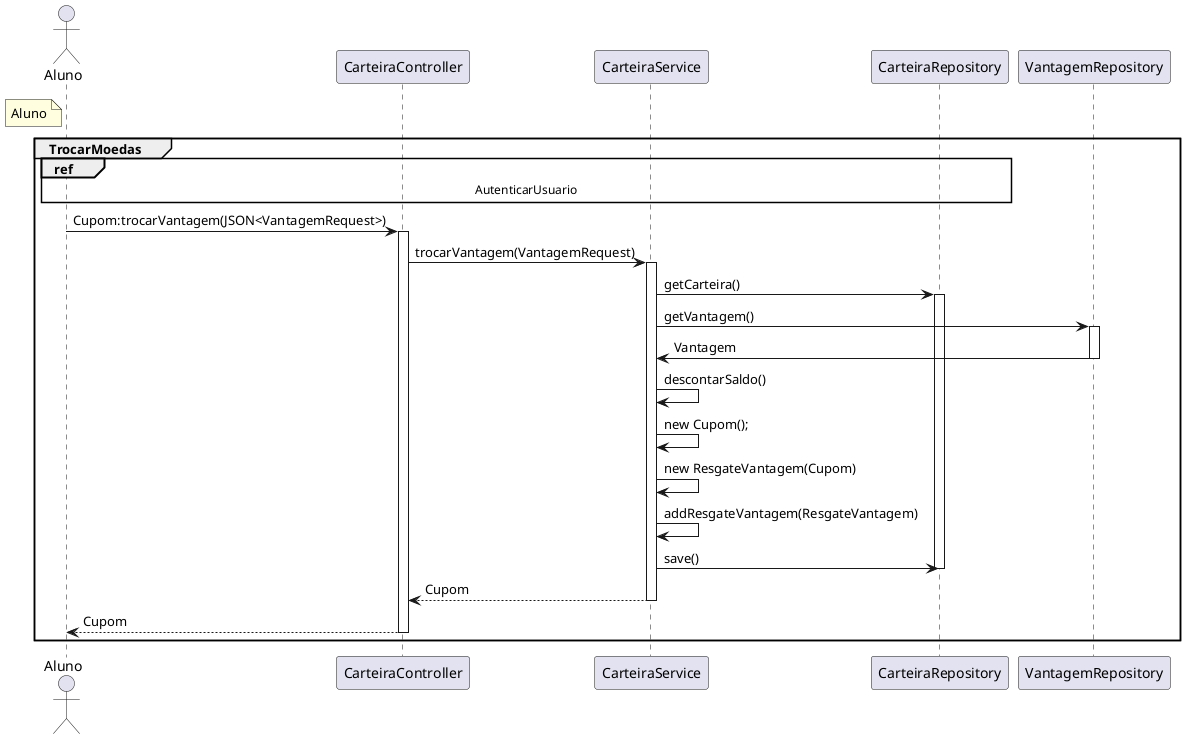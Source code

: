 @startuml Aluno


actor "Aluno" as Aluno
note left of Aluno #LightYellow
    Aluno
end note

participant "CarteiraController" as CarteiraController
participant "CarteiraService" as CarteiraService
participant "CarteiraRepository" as CarteiraRepository

group TrocarMoedas
    ref over Aluno,CarteiraController, CarteiraService, CarteiraRepository : AutenticarUsuario
    Aluno -> CarteiraController : Cupom:trocarVantagem(JSON<VantagemRequest>)
    activate CarteiraController
    CarteiraController -> CarteiraService : trocarVantagem(VantagemRequest)
    activate CarteiraService
    CarteiraService -> CarteiraRepository : getCarteira()
    activate CarteiraRepository
    CarteiraService -> VantagemRepository : getVantagem()
    activate VantagemRepository 
    VantagemRepository -> CarteiraService : Vantagem
    deactivate VantagemRepository
    CarteiraService -> CarteiraService : descontarSaldo()
    CarteiraService -> CarteiraService : new Cupom();
    CarteiraService -> CarteiraService : new ResgateVantagem(Cupom)
    CarteiraService -> CarteiraService : addResgateVantagem(ResgateVantagem)
    CarteiraService -> CarteiraRepository : save() 
    deactivate CarteiraRepository
    CarteiraService --> CarteiraController : Cupom
    deactivate CarteiraService
    CarteiraController --> Aluno : Cupom
    deactivate CarteiraController
end





' --> Sincrono
' -->> Assincrono
' <-- Retorno Sincrono
' <<-- Retorno Assíncrono

@enduml